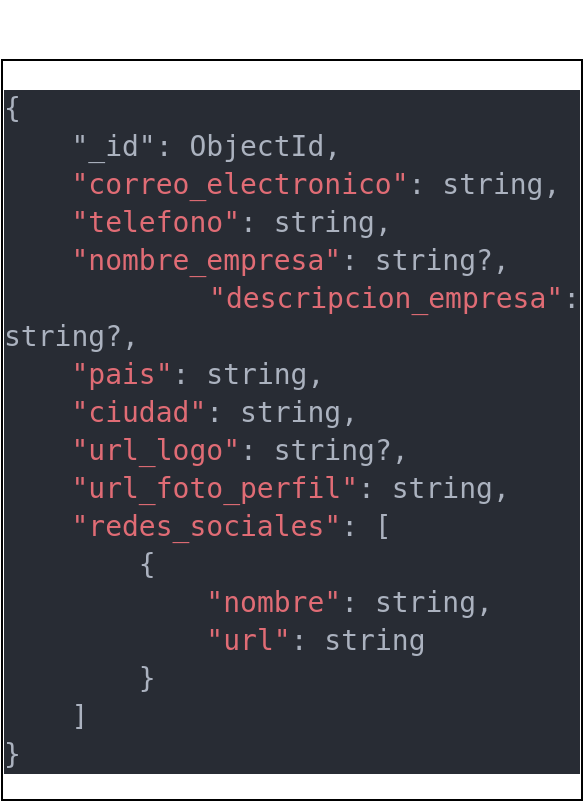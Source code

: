 <mxfile version="20.8.16" type="device"><diagram name="Página-1" id="XTOLL9TqsaRsyTKUS3kP"><mxGraphModel dx="1050" dy="669" grid="1" gridSize="10" guides="1" tooltips="1" connect="1" arrows="1" fold="1" page="1" pageScale="1" pageWidth="1654" pageHeight="1169" math="0" shadow="0"><root><mxCell id="0"/><mxCell id="1" parent="0"/><mxCell id="H27nCz47fnN0_dPT1p_I-10" value="" style="group;movable=0;resizable=0;rotatable=0;deletable=0;editable=0;connectable=0;" parent="1" vertex="1" connectable="0"><mxGeometry x="230" y="320" width="290" height="400" as="geometry"/></mxCell><mxCell id="H27nCz47fnN0_dPT1p_I-1" value="&lt;div style=&quot;text-align: justify; font-size: 14px;&quot;&gt;&lt;div style=&quot;color: rgb(169, 177, 214); background-color: rgb(26, 27, 38); font-family: Consolas, &amp;quot;Courier New&amp;quot;, monospace; line-height: 19px;&quot;&gt;&lt;div style=&quot;line-height: 19px;&quot;&gt;&lt;div style=&quot;color: rgb(171, 178, 191); background-color: rgb(40, 44, 52); font-family: &amp;quot;DejaVu Sans Mono&amp;quot;, Consolas, &amp;quot;Courier New&amp;quot;, monospace; line-height: 19px;&quot;&gt;&lt;div&gt;{&lt;/div&gt;&lt;div&gt;&amp;nbsp; &amp;nbsp; &quot;_id&quot;: ObjectId,&lt;/div&gt;&lt;div&gt;&amp;nbsp; &amp;nbsp; &lt;span style=&quot;color: #e06c75;&quot;&gt;&quot;correo_electronico&quot;&lt;/span&gt;: string,&lt;/div&gt;&lt;div&gt;&amp;nbsp; &amp;nbsp; &lt;span style=&quot;color: #e06c75;&quot;&gt;&quot;telefono&quot;&lt;/span&gt;: string,&lt;/div&gt;&lt;div&gt;&amp;nbsp; &amp;nbsp; &lt;span style=&quot;color: #e06c75;&quot;&gt;&quot;nombre_empresa&quot;&lt;/span&gt;: string?,&lt;/div&gt;&lt;div&gt;&amp;nbsp; &amp;nbsp; &lt;span style=&quot;color: #e06c75;&quot;&gt;&quot;descripcion_empresa&quot;&lt;/span&gt;: string?,&lt;/div&gt;&lt;div&gt;&amp;nbsp; &amp;nbsp; &lt;span style=&quot;color: #e06c75;&quot;&gt;&quot;pais&quot;&lt;/span&gt;: string,&lt;/div&gt;&lt;div&gt;&amp;nbsp; &amp;nbsp; &lt;span style=&quot;color: #e06c75;&quot;&gt;&quot;ciudad&quot;&lt;/span&gt;: string,&lt;/div&gt;&lt;div&gt;&amp;nbsp; &amp;nbsp; &lt;span style=&quot;color: #e06c75;&quot;&gt;&quot;url_logo&quot;&lt;/span&gt;: string?,&lt;/div&gt;&lt;div&gt;&amp;nbsp; &amp;nbsp; &lt;span style=&quot;color: #e06c75;&quot;&gt;&quot;url_foto_perfil&quot;&lt;/span&gt;: string,&lt;/div&gt;&lt;div&gt;&amp;nbsp; &amp;nbsp; &lt;span style=&quot;color: #e06c75;&quot;&gt;&quot;redes_sociales&quot;&lt;/span&gt;: [&lt;/div&gt;&lt;div&gt;&amp;nbsp; &amp;nbsp; &amp;nbsp; &amp;nbsp; {&lt;/div&gt;&lt;div&gt;&amp;nbsp; &amp;nbsp; &amp;nbsp; &amp;nbsp; &amp;nbsp; &amp;nbsp; &lt;span style=&quot;color: #e06c75;&quot;&gt;&quot;nombre&quot;&lt;/span&gt;: string,&lt;/div&gt;&lt;div&gt;&amp;nbsp; &amp;nbsp; &amp;nbsp; &amp;nbsp; &amp;nbsp; &amp;nbsp; &lt;span style=&quot;color: #e06c75;&quot;&gt;&quot;url&quot;&lt;/span&gt;: string&lt;/div&gt;&lt;div&gt;&amp;nbsp; &amp;nbsp; &amp;nbsp; &amp;nbsp; }&lt;/div&gt;&lt;div&gt;&amp;nbsp; &amp;nbsp; ]&lt;/div&gt;&lt;div&gt;}&lt;/div&gt;&lt;/div&gt;&lt;/div&gt;&lt;/div&gt;&lt;/div&gt;&lt;div style=&quot;text-align: justify;&quot;&gt;&lt;/div&gt;" style="rounded=0;whiteSpace=wrap;html=1;movable=1;resizable=1;rotatable=1;deletable=1;editable=1;connectable=1;" parent="H27nCz47fnN0_dPT1p_I-10" vertex="1"><mxGeometry y="30" width="290" height="370" as="geometry"/></mxCell><mxCell id="H27nCz47fnN0_dPT1p_I-3" value="Organizer_Document" style="text;html=1;align=center;verticalAlign=middle;resizable=0;points=[];autosize=1;strokeColor=none;fillColor=none;fontSize=14;fontColor=#FFFFFF;" parent="H27nCz47fnN0_dPT1p_I-10" vertex="1"><mxGeometry width="160" height="30" as="geometry"/></mxCell></root></mxGraphModel></diagram></mxfile>